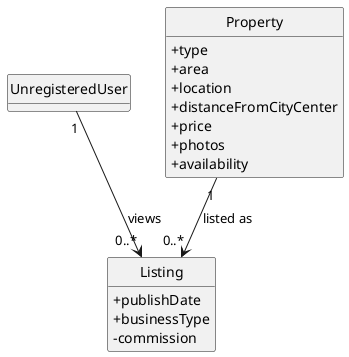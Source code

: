 @startuml
skinparam classAttributeIconSize 0
hide circle
hide methods

class UnregisteredUser {
}

class Listing {
    +publishDate
    +businessType
    -commission
}

class Property {
    +type
    +area
    +location
    +distanceFromCityCenter
    +price
    +photos
    +availability
}

UnregisteredUser "1" --> "0..*" Listing : views
Property "1" --> "0..*" Listing : listed as
@enduml
